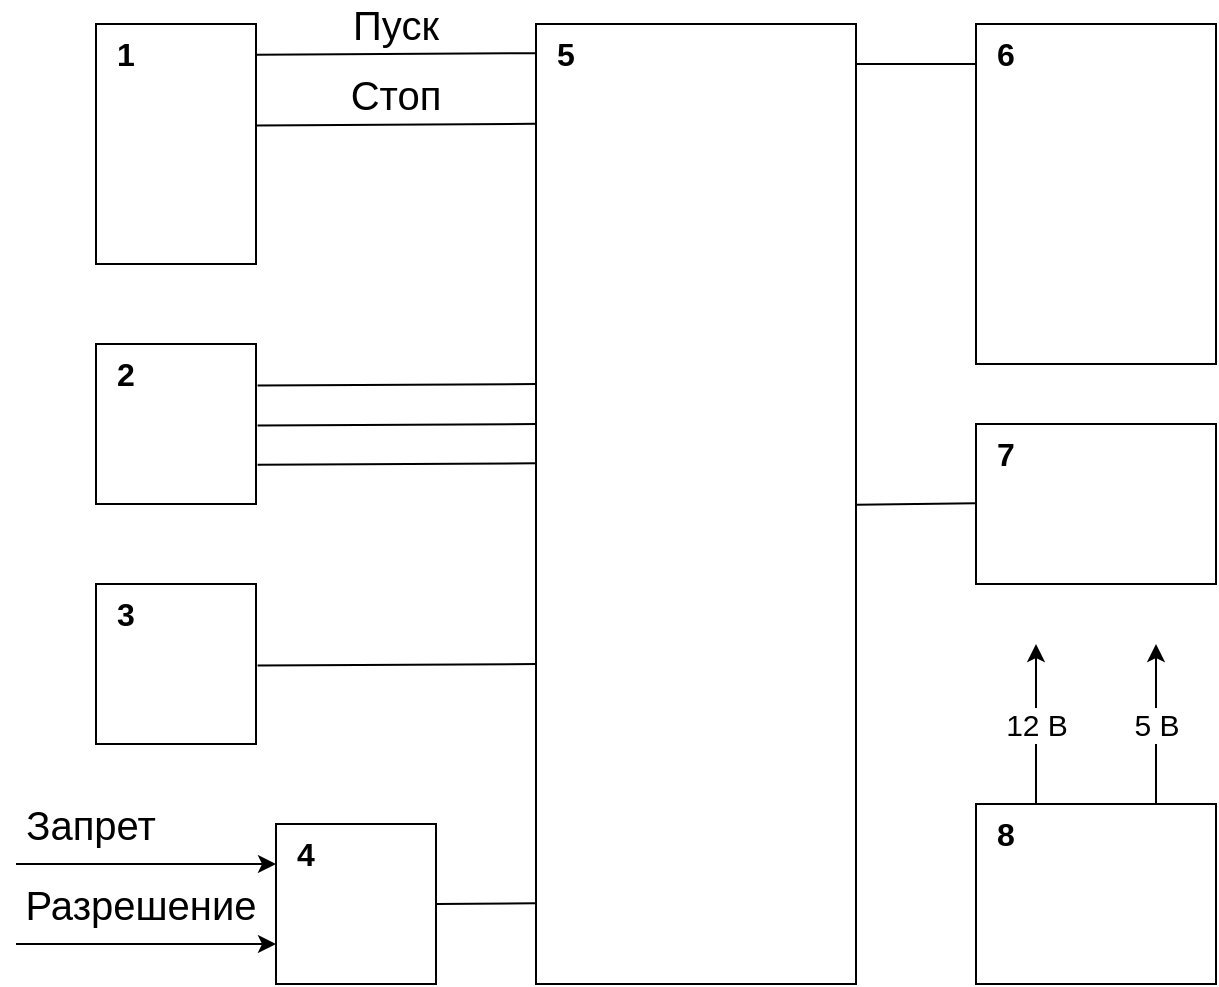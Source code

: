 <mxfile version="12.6.5" type="device"><diagram id="AxIov3wiFsVyljyOp4JD" name="Страница 1"><mxGraphModel dx="130" dy="89" grid="1" gridSize="5" guides="1" tooltips="1" connect="1" arrows="1" fold="1" page="1" pageScale="1" pageWidth="827" pageHeight="1169" math="0" shadow="0"><root><mxCell id="0"/><mxCell id="1" parent="0"/><mxCell id="XsyRY1foTvbBV89Wz6tw-11" value="" style="rounded=0;whiteSpace=wrap;html=1;" parent="1" vertex="1"><mxGeometry x="340" y="40" width="160" height="480" as="geometry"/></mxCell><mxCell id="XsyRY1foTvbBV89Wz6tw-24" value="" style="rounded=0;whiteSpace=wrap;html=1;" parent="1" vertex="1"><mxGeometry x="560" y="40" width="120" height="170" as="geometry"/></mxCell><mxCell id="XsyRY1foTvbBV89Wz6tw-29" value="&lt;font style=&quot;font-size: 15px&quot;&gt;12 В&lt;/font&gt;" style="edgeStyle=orthogonalEdgeStyle;rounded=0;orthogonalLoop=1;jettySize=auto;html=1;exitX=0.25;exitY=0;exitDx=0;exitDy=0;" parent="1" source="XsyRY1foTvbBV89Wz6tw-27" edge="1"><mxGeometry relative="1" as="geometry"><mxPoint x="590" y="350" as="targetPoint"/><Array as="points"><mxPoint x="590" y="390"/><mxPoint x="590" y="390"/></Array></mxGeometry></mxCell><mxCell id="XsyRY1foTvbBV89Wz6tw-27" value="" style="rounded=0;whiteSpace=wrap;html=1;" parent="1" vertex="1"><mxGeometry x="560" y="430" width="120" height="90" as="geometry"/></mxCell><mxCell id="XsyRY1foTvbBV89Wz6tw-30" value="&lt;font style=&quot;font-size: 15px&quot;&gt;5 В&lt;/font&gt;" style="edgeStyle=orthogonalEdgeStyle;rounded=0;orthogonalLoop=1;jettySize=auto;html=1;" parent="1" edge="1"><mxGeometry relative="1" as="geometry"><mxPoint x="650" y="430" as="sourcePoint"/><mxPoint x="650" y="350" as="targetPoint"/></mxGeometry></mxCell><mxCell id="XsyRY1foTvbBV89Wz6tw-36" value="&lt;span style=&quot;color: rgba(0 , 0 , 0 , 0) ; font-family: monospace ; font-size: 0px&quot;&gt;%3CmxGraphModel%3E%3Croot%3E%3CmxCell%20id%3D%220%22%2F%3E%3CmxCell%20id%3D%221%22%20parent%3D%220%22%2F%3E%3CmxCell%20id%3D%222%22%20value%3D%22%26lt%3Bb%26gt%3B%26lt%3Bfont%20style%3D%26quot%3Bfont-size%3A%2016px%26quot%3B%26gt%3B3%26lt%3B%2Ffont%26gt%3B%26lt%3B%2Fb%26gt%3B%22%20style%3D%22text%3Bhtml%3D1%3BstrokeColor%3Dnone%3BfillColor%3Dnone%3Balign%3Dcenter%3BverticalAlign%3Dmiddle%3BwhiteSpace%3Dwrap%3Brounded%3D0%3BstrokeWidth%3D1%3B%22%20vertex%3D%221%22%20parent%3D%221%22%3E%3CmxGeometry%20x%3D%22260%22%20y%3D%2280%22%20width%3D%2230%22%20height%3D%2230%22%20as%3D%22geometry%22%2F%3E%3C%2FmxCell%3E%3C%2Froot%3E%3C%2FmxGraphModel%3E&lt;/span&gt;" style="text;html=1;strokeColor=none;fillColor=none;align=center;verticalAlign=middle;whiteSpace=wrap;rounded=0;" parent="1" vertex="1"><mxGeometry x="450" y="360" width="30" height="30" as="geometry"/></mxCell><mxCell id="XsyRY1foTvbBV89Wz6tw-37" value="&lt;b&gt;&lt;font style=&quot;font-size: 16px&quot;&gt;5&lt;/font&gt;&lt;/b&gt;" style="text;html=1;strokeColor=none;fillColor=none;align=center;verticalAlign=middle;whiteSpace=wrap;rounded=0;strokeWidth=1;" parent="1" vertex="1"><mxGeometry x="340" y="40" width="30" height="30" as="geometry"/></mxCell><mxCell id="XsyRY1foTvbBV89Wz6tw-44" value="&lt;b&gt;&lt;font style=&quot;font-size: 16px&quot;&gt;6&lt;/font&gt;&lt;/b&gt;" style="text;html=1;strokeColor=none;fillColor=none;align=center;verticalAlign=middle;whiteSpace=wrap;rounded=0;strokeWidth=1;" parent="1" vertex="1"><mxGeometry x="560" y="40" width="30" height="30" as="geometry"/></mxCell><mxCell id="XsyRY1foTvbBV89Wz6tw-46" value="&lt;b&gt;&lt;font style=&quot;font-size: 16px&quot;&gt;8&lt;/font&gt;&lt;/b&gt;" style="text;html=1;strokeColor=none;fillColor=none;align=center;verticalAlign=middle;whiteSpace=wrap;rounded=0;strokeWidth=1;" parent="1" vertex="1"><mxGeometry x="560" y="430" width="30" height="30" as="geometry"/></mxCell><mxCell id="oP0VML-v8-GuYbP38vNP-4" value="" style="rounded=0;whiteSpace=wrap;html=1;" parent="1" vertex="1"><mxGeometry x="120" y="200" width="80" height="80" as="geometry"/></mxCell><mxCell id="oP0VML-v8-GuYbP38vNP-5" value="" style="rounded=0;whiteSpace=wrap;html=1;" parent="1" vertex="1"><mxGeometry x="560" y="240" width="120" height="80" as="geometry"/></mxCell><mxCell id="oP0VML-v8-GuYbP38vNP-6" value="" style="rounded=0;whiteSpace=wrap;html=1;" parent="1" vertex="1"><mxGeometry x="210" y="440" width="80" height="80" as="geometry"/></mxCell><mxCell id="oP0VML-v8-GuYbP38vNP-8" value="&lt;b&gt;&lt;font style=&quot;font-size: 16px&quot;&gt;7&lt;/font&gt;&lt;/b&gt;" style="text;html=1;strokeColor=none;fillColor=none;align=center;verticalAlign=middle;whiteSpace=wrap;rounded=0;strokeWidth=1;" parent="1" vertex="1"><mxGeometry x="560" y="240" width="30" height="30" as="geometry"/></mxCell><mxCell id="oP0VML-v8-GuYbP38vNP-9" value="&lt;span style=&quot;font-size: 16px&quot;&gt;&lt;b&gt;4&lt;/b&gt;&lt;/span&gt;" style="text;html=1;strokeColor=none;fillColor=none;align=center;verticalAlign=middle;whiteSpace=wrap;rounded=0;strokeWidth=1;" parent="1" vertex="1"><mxGeometry x="210" y="440" width="30" height="30" as="geometry"/></mxCell><mxCell id="oP0VML-v8-GuYbP38vNP-11" value="" style="endArrow=none;html=1;entryX=-0.002;entryY=0.667;entryDx=0;entryDy=0;entryPerimeter=0;" parent="1" target="XsyRY1foTvbBV89Wz6tw-44" edge="1"><mxGeometry width="50" height="50" relative="1" as="geometry"><mxPoint x="500" y="60" as="sourcePoint"/><mxPoint x="520" y="75" as="targetPoint"/></mxGeometry></mxCell><mxCell id="oP0VML-v8-GuYbP38vNP-20" value="" style="endArrow=classic;html=1;entryX=0;entryY=0.75;entryDx=0;entryDy=0;" parent="1" target="oP0VML-v8-GuYbP38vNP-6" edge="1"><mxGeometry width="50" height="50" relative="1" as="geometry"><mxPoint x="80" y="500" as="sourcePoint"/><mxPoint x="165" y="420" as="targetPoint"/></mxGeometry></mxCell><mxCell id="oP0VML-v8-GuYbP38vNP-21" value="" style="endArrow=classic;html=1;entryX=0;entryY=0.25;entryDx=0;entryDy=0;" parent="1" target="oP0VML-v8-GuYbP38vNP-6" edge="1"><mxGeometry width="50" height="50" relative="1" as="geometry"><mxPoint x="80" y="460" as="sourcePoint"/><mxPoint x="195" y="420" as="targetPoint"/></mxGeometry></mxCell><mxCell id="oP0VML-v8-GuYbP38vNP-22" value="&lt;font style=&quot;font-size: 20px&quot;&gt;Запрет&lt;/font&gt;" style="text;html=1;strokeColor=none;fillColor=none;align=center;verticalAlign=middle;whiteSpace=wrap;rounded=0;" parent="1" vertex="1"><mxGeometry x="80" y="430" width="75" height="20" as="geometry"/></mxCell><mxCell id="oP0VML-v8-GuYbP38vNP-23" value="&lt;font style=&quot;font-size: 20px&quot;&gt;Разрешение&lt;/font&gt;" style="text;html=1;strokeColor=none;fillColor=none;align=center;verticalAlign=middle;whiteSpace=wrap;rounded=0;" parent="1" vertex="1"><mxGeometry x="80" y="470" width="125" height="20" as="geometry"/></mxCell><mxCell id="oP0VML-v8-GuYbP38vNP-24" value="&lt;font style=&quot;font-size: 20px&quot;&gt;Пуск&lt;/font&gt;" style="text;html=1;strokeColor=none;fillColor=none;align=center;verticalAlign=middle;whiteSpace=wrap;rounded=0;" parent="1" vertex="1"><mxGeometry x="240" y="30" width="60" height="20" as="geometry"/></mxCell><mxCell id="oP0VML-v8-GuYbP38vNP-26" value="&lt;font style=&quot;font-size: 20px&quot;&gt;Стоп&lt;/font&gt;" style="text;html=1;strokeColor=none;fillColor=none;align=center;verticalAlign=middle;whiteSpace=wrap;rounded=0;" parent="1" vertex="1"><mxGeometry x="240" y="65" width="60" height="20" as="geometry"/></mxCell><mxCell id="oP0VML-v8-GuYbP38vNP-28" value="" style="endArrow=none;html=1;exitX=1;exitY=0.5;exitDx=0;exitDy=0;entryX=-0.002;entryY=0.916;entryDx=0;entryDy=0;entryPerimeter=0;" parent="1" source="oP0VML-v8-GuYbP38vNP-6" target="XsyRY1foTvbBV89Wz6tw-11" edge="1"><mxGeometry width="50" height="50" relative="1" as="geometry"><mxPoint x="325" y="485" as="sourcePoint"/><mxPoint x="375" y="435" as="targetPoint"/></mxGeometry></mxCell><mxCell id="oP0VML-v8-GuYbP38vNP-32" value="" style="endArrow=none;html=1;entryX=0;entryY=0.104;entryDx=0;entryDy=0;entryPerimeter=0;" parent="1" target="XsyRY1foTvbBV89Wz6tw-11" edge="1"><mxGeometry width="50" height="50" relative="1" as="geometry"><mxPoint x="200" y="90.72" as="sourcePoint"/><mxPoint x="339.2" y="90" as="targetPoint"/></mxGeometry></mxCell><mxCell id="oP0VML-v8-GuYbP38vNP-33" value="" style="endArrow=none;html=1;entryX=0.001;entryY=0.486;entryDx=0;entryDy=0;entryPerimeter=0;" parent="1" target="XsyRY1foTvbBV89Wz6tw-37" edge="1"><mxGeometry width="50" height="50" relative="1" as="geometry"><mxPoint x="200" y="55.36" as="sourcePoint"/><mxPoint x="339.2" y="54.64" as="targetPoint"/></mxGeometry></mxCell><mxCell id="oP0VML-v8-GuYbP38vNP-34" value="" style="endArrow=none;html=1;entryX=-0.005;entryY=0.311;entryDx=0;entryDy=0;entryPerimeter=0;" parent="1" edge="1"><mxGeometry width="50" height="50" relative="1" as="geometry"><mxPoint x="200.8" y="220.72" as="sourcePoint"/><mxPoint x="340" y="220" as="targetPoint"/></mxGeometry></mxCell><mxCell id="oP0VML-v8-GuYbP38vNP-38" value="" style="rounded=0;whiteSpace=wrap;html=1;" parent="1" vertex="1"><mxGeometry x="120" y="40" width="80" height="120" as="geometry"/></mxCell><mxCell id="oP0VML-v8-GuYbP38vNP-39" value="" style="endArrow=none;html=1;entryX=-0.005;entryY=0.311;entryDx=0;entryDy=0;entryPerimeter=0;" parent="1" edge="1"><mxGeometry width="50" height="50" relative="1" as="geometry"><mxPoint x="200.8" y="240.72" as="sourcePoint"/><mxPoint x="340" y="240" as="targetPoint"/></mxGeometry></mxCell><mxCell id="oP0VML-v8-GuYbP38vNP-40" value="" style="endArrow=none;html=1;entryX=-0.005;entryY=0.311;entryDx=0;entryDy=0;entryPerimeter=0;" parent="1" edge="1"><mxGeometry width="50" height="50" relative="1" as="geometry"><mxPoint x="200.8" y="260.36" as="sourcePoint"/><mxPoint x="340" y="259.64" as="targetPoint"/></mxGeometry></mxCell><mxCell id="oP0VML-v8-GuYbP38vNP-41" value="" style="endArrow=none;html=1;" parent="1" edge="1"><mxGeometry width="50" height="50" relative="1" as="geometry"><mxPoint x="500.0" y="280.36" as="sourcePoint"/><mxPoint x="560" y="279.64" as="targetPoint"/></mxGeometry></mxCell><mxCell id="oP0VML-v8-GuYbP38vNP-42" value="&lt;b&gt;&lt;font style=&quot;font-size: 16px&quot;&gt;1&lt;/font&gt;&lt;/b&gt;" style="text;html=1;strokeColor=none;fillColor=none;align=center;verticalAlign=middle;whiteSpace=wrap;rounded=0;strokeWidth=1;" parent="1" vertex="1"><mxGeometry x="120" y="40" width="30" height="30" as="geometry"/></mxCell><mxCell id="oP0VML-v8-GuYbP38vNP-43" value="&lt;b&gt;&lt;font style=&quot;font-size: 16px&quot;&gt;2&lt;/font&gt;&lt;/b&gt;" style="text;html=1;strokeColor=none;fillColor=none;align=center;verticalAlign=middle;whiteSpace=wrap;rounded=0;strokeWidth=1;" parent="1" vertex="1"><mxGeometry x="120" y="200" width="30" height="30" as="geometry"/></mxCell><mxCell id="_WnN3VEq8FSI0CLwQlth-1" value="" style="rounded=0;whiteSpace=wrap;html=1;" parent="1" vertex="1"><mxGeometry x="120" y="320" width="80" height="80" as="geometry"/></mxCell><mxCell id="_WnN3VEq8FSI0CLwQlth-2" value="&lt;b&gt;&lt;font style=&quot;font-size: 16px&quot;&gt;3&lt;/font&gt;&lt;/b&gt;" style="text;html=1;strokeColor=none;fillColor=none;align=center;verticalAlign=middle;whiteSpace=wrap;rounded=0;strokeWidth=1;" parent="1" vertex="1"><mxGeometry x="120" y="320" width="30" height="30" as="geometry"/></mxCell><mxCell id="_WnN3VEq8FSI0CLwQlth-3" value="" style="endArrow=none;html=1;entryX=-0.005;entryY=0.311;entryDx=0;entryDy=0;entryPerimeter=0;" parent="1" edge="1"><mxGeometry width="50" height="50" relative="1" as="geometry"><mxPoint x="200.8" y="360.72" as="sourcePoint"/><mxPoint x="340" y="360" as="targetPoint"/></mxGeometry></mxCell></root></mxGraphModel></diagram></mxfile>